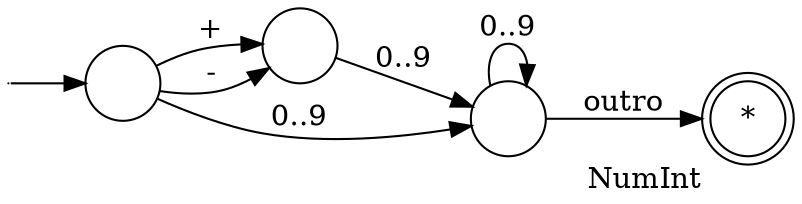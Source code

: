 digraph NumInt
{

  rankdir = LR;

  /* Entities */
  EstadoInicial [label="", shape=point, width=0];
  Inicio [label="", shape=circle];
  sinal  [label="", shape=circle];
  digito [label="", shape=circle];
  Final [label="*", shape=doublecircle, xlabel="NumInt"];

  /* Relationships */
  EstadoInicial -> Inicio;
  Inicio -> sinal [label="+"];
  Inicio -> sinal [label="-"];
  sinal -> digito [label="0..9"];
  Inicio -> digito [label="0..9"];
  digito -> digito [label="0..9"];
  digito -> Final [label="outro"];

}
